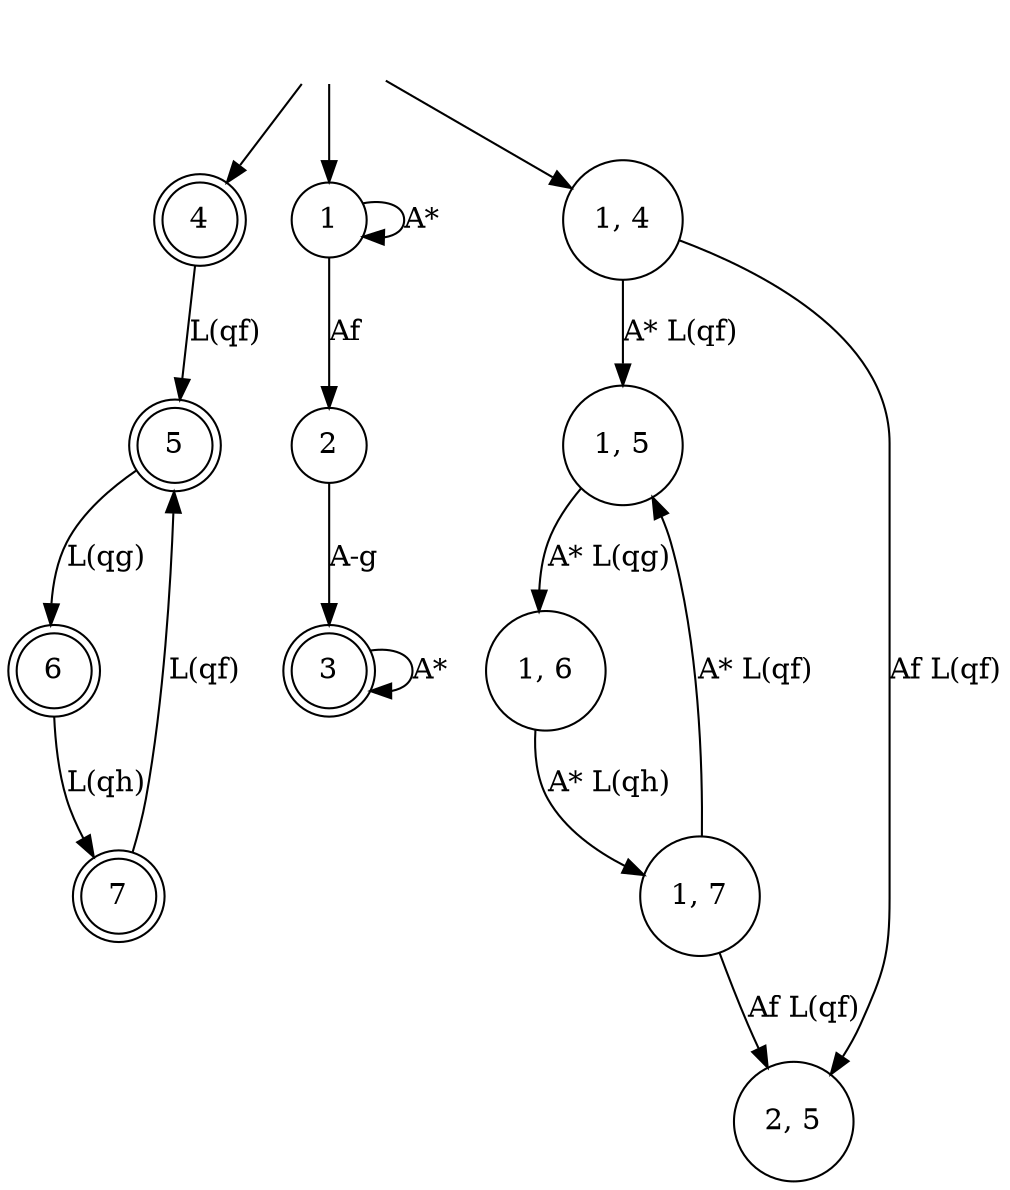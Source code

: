 /*   Fichier genere avec timbuktu    */
digraph G {
        ratio=auto;
        center=true;
        q0 [shape=none label=""];

//B_K_R_2
        node [shape=doublecircle];
        q4 [label="4"];
        q5 [label="5"];
        q6 [label="6"];
        q7 [label="7"];
        q0 -> q4;
        q4 -> q5 [label="L(qf)"];
        q5 -> q6 [label="L(qg)"];
        q6 -> q7 [label="L(qh)"];
        q7 -> q5 [label="L(qf)"];

// \bar{B_L}
        node [shape = doublecircle] q3;
        node [shape = circle ] q1 q2;
        
        q1 [ label ="1"];
        q2 [ label ="2"];
        q3 [ label ="3"];
        q0 -> q1;
        q1 -> q1 [label="A*"];
        q1 -> q2 [label="Af"];
        q2 -> q3 [label="A-g"];
        q3 -> q3 [label="A*"];
         
// //intersection
        node [shape=circle];
        qa [label="1, 4"];
        qb [label="1, 5"];
        qc [label="1, 6"];
        qd [label="1, 7"];
        qe [label="2, 5"];
        q0 -> qa;
        qa -> qb [label="A* L(qf)"];
        qa -> qe [label="Af L(qf)"];
        qb -> qc [label="A* L(qg)"];
        qc -> qd [label="A* L(qh)"];
        qd -> qb [label="A* L(qf)"];
        qd -> qe [label="Af L(qf)"];
        


        //size="8,10.4";
        //label = "Automaton A0";
}
